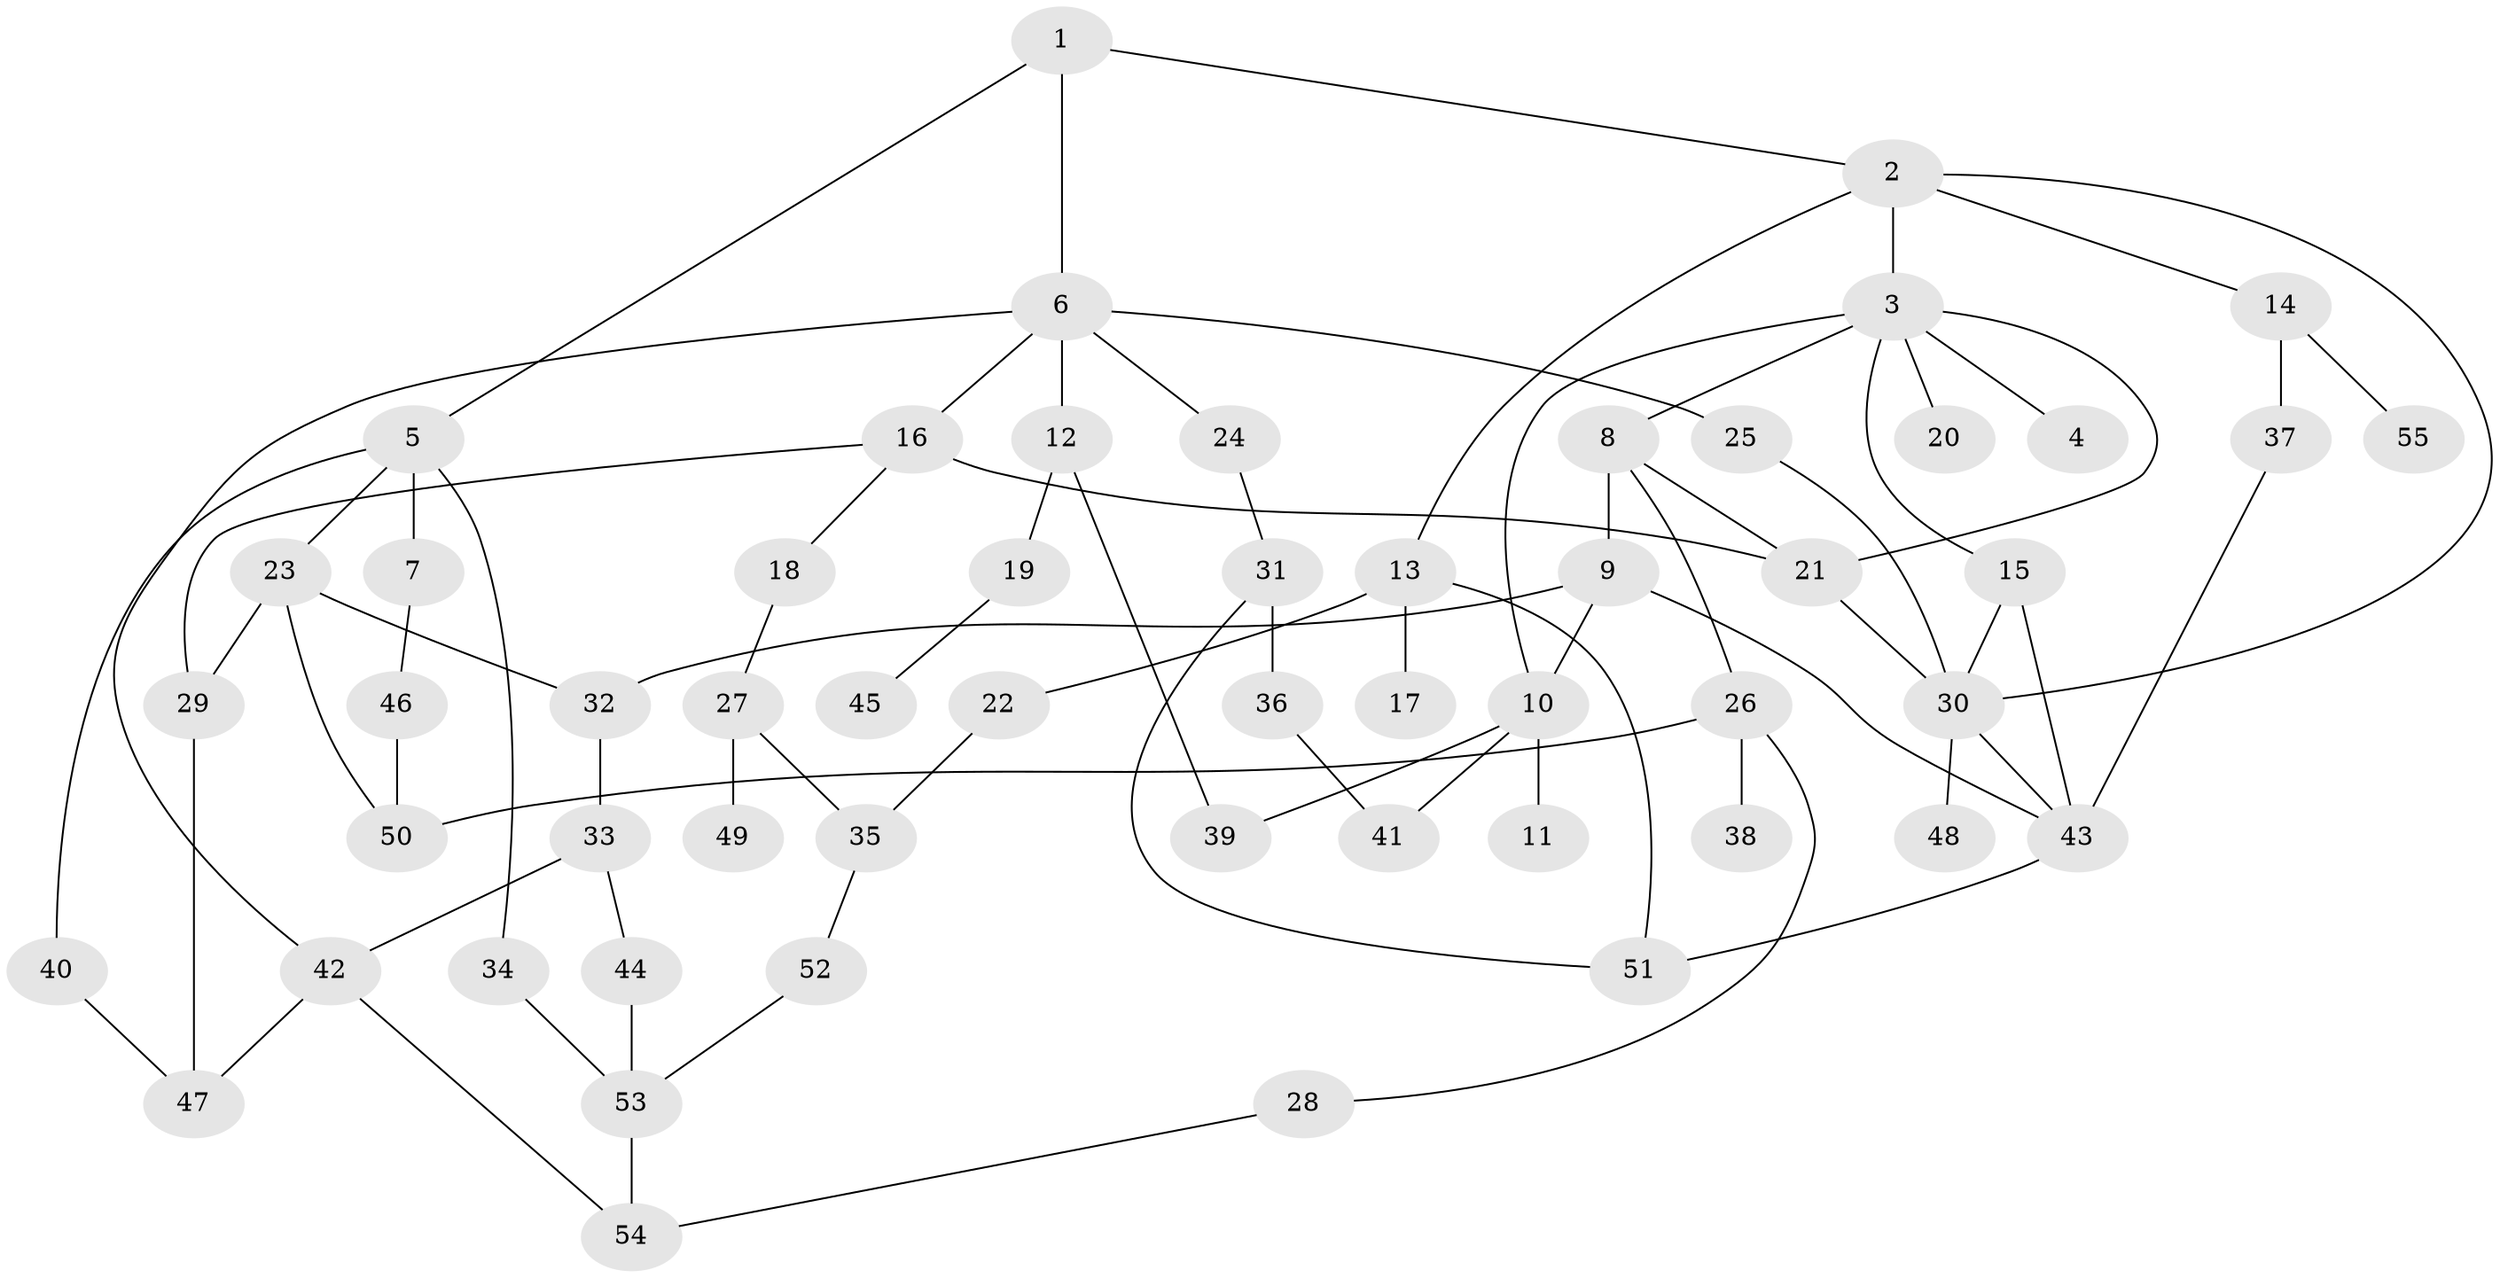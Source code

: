 // coarse degree distribution, {3: 0.14285714285714285, 9: 0.05714285714285714, 1: 0.2, 5: 0.14285714285714285, 7: 0.02857142857142857, 4: 0.14285714285714285, 2: 0.2571428571428571, 6: 0.02857142857142857}
// Generated by graph-tools (version 1.1) at 2025/23/03/03/25 07:23:30]
// undirected, 55 vertices, 79 edges
graph export_dot {
graph [start="1"]
  node [color=gray90,style=filled];
  1;
  2;
  3;
  4;
  5;
  6;
  7;
  8;
  9;
  10;
  11;
  12;
  13;
  14;
  15;
  16;
  17;
  18;
  19;
  20;
  21;
  22;
  23;
  24;
  25;
  26;
  27;
  28;
  29;
  30;
  31;
  32;
  33;
  34;
  35;
  36;
  37;
  38;
  39;
  40;
  41;
  42;
  43;
  44;
  45;
  46;
  47;
  48;
  49;
  50;
  51;
  52;
  53;
  54;
  55;
  1 -- 2;
  1 -- 5;
  1 -- 6;
  2 -- 3;
  2 -- 13;
  2 -- 14;
  2 -- 30;
  3 -- 4;
  3 -- 8;
  3 -- 15;
  3 -- 20;
  3 -- 21;
  3 -- 10;
  5 -- 7;
  5 -- 23;
  5 -- 34;
  5 -- 40;
  6 -- 12;
  6 -- 16;
  6 -- 24;
  6 -- 25;
  6 -- 42;
  7 -- 46;
  8 -- 9;
  8 -- 21;
  8 -- 26;
  9 -- 10;
  9 -- 43;
  9 -- 32;
  10 -- 11;
  10 -- 39;
  10 -- 41;
  12 -- 19;
  12 -- 39;
  13 -- 17;
  13 -- 22;
  13 -- 51;
  14 -- 37;
  14 -- 55;
  15 -- 30;
  15 -- 43;
  16 -- 18;
  16 -- 29;
  16 -- 21;
  18 -- 27;
  19 -- 45;
  21 -- 30;
  22 -- 35;
  23 -- 32;
  23 -- 29;
  23 -- 50;
  24 -- 31;
  25 -- 30;
  26 -- 28;
  26 -- 38;
  26 -- 50;
  27 -- 49;
  27 -- 35;
  28 -- 54;
  29 -- 47;
  30 -- 48;
  30 -- 43;
  31 -- 36;
  31 -- 51;
  32 -- 33;
  33 -- 44;
  33 -- 42;
  34 -- 53;
  35 -- 52;
  36 -- 41;
  37 -- 43;
  40 -- 47;
  42 -- 54;
  42 -- 47;
  43 -- 51;
  44 -- 53;
  46 -- 50;
  52 -- 53;
  53 -- 54;
}
